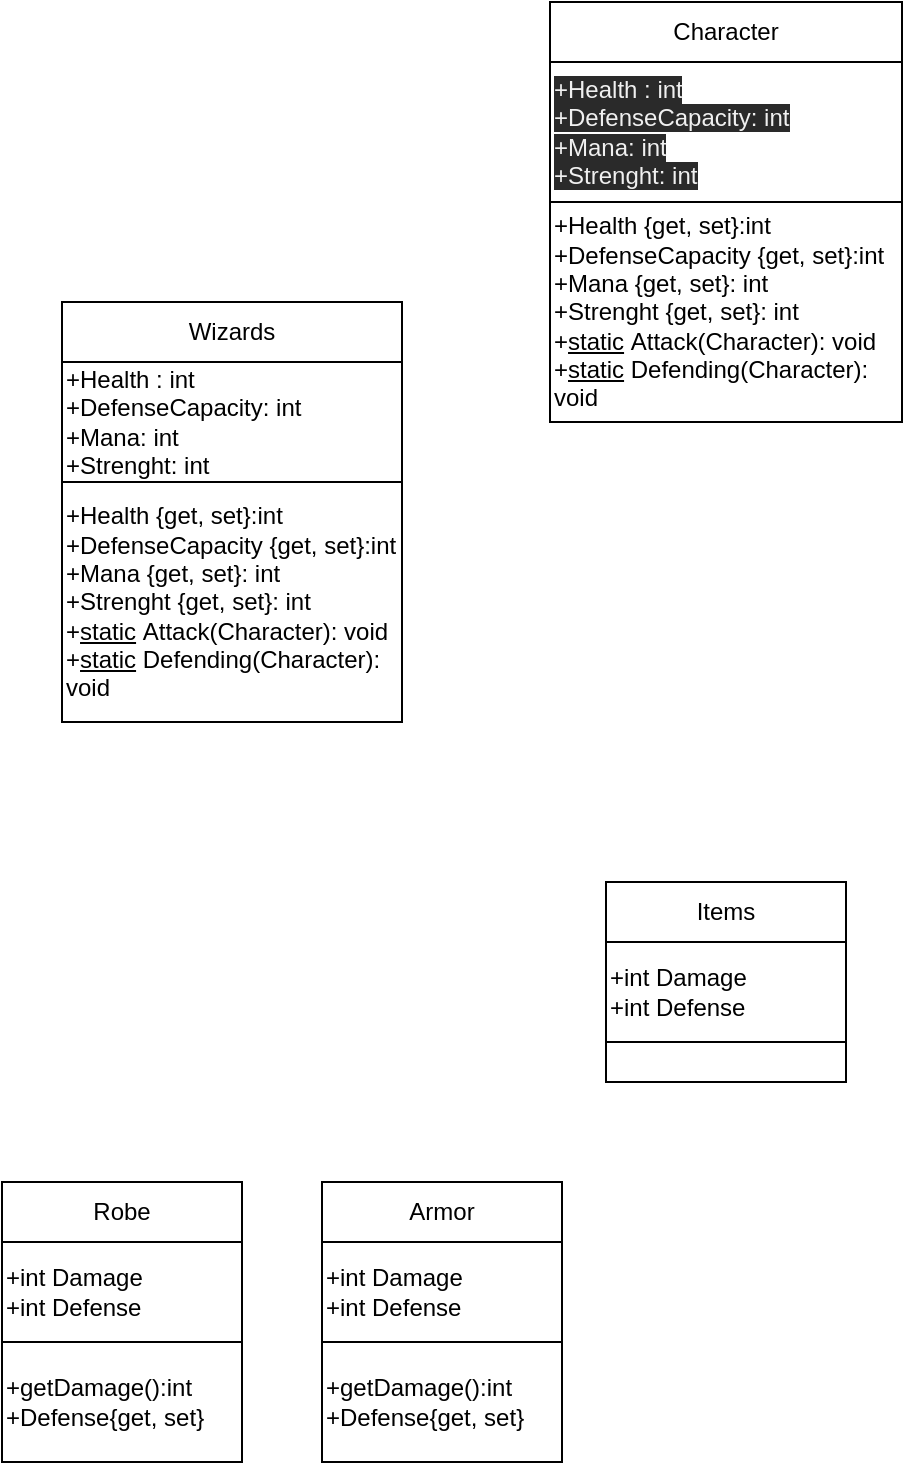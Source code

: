 <mxfile>
    <diagram id="Tqwg_P7qZuKmVrcme2aD" name="Página-1">
        <mxGraphModel dx="990" dy="566" grid="1" gridSize="10" guides="1" tooltips="1" connect="1" arrows="1" fold="1" page="1" pageScale="1" pageWidth="827" pageHeight="1169" math="0" shadow="0">
            <root>
                <mxCell id="0"/>
                <mxCell id="1" parent="0"/>
                <mxCell id="2" value="Wizards" style="rounded=0;whiteSpace=wrap;html=1;" vertex="1" parent="1">
                    <mxGeometry x="50" y="180" width="170" height="30" as="geometry"/>
                </mxCell>
                <mxCell id="5" style="edgeStyle=none;html=1;exitX=0.5;exitY=0;exitDx=0;exitDy=0;" edge="1" parent="1" source="3" target="2">
                    <mxGeometry relative="1" as="geometry"/>
                </mxCell>
                <mxCell id="3" value="+Health : int&lt;br&gt;+DefenseCapacity: int&lt;br&gt;+Mana: int&lt;br&gt;+Strenght: int" style="rounded=0;whiteSpace=wrap;html=1;align=left;" vertex="1" parent="1">
                    <mxGeometry x="50" y="210" width="170" height="60" as="geometry"/>
                </mxCell>
                <mxCell id="4" value="+Health {get, set}:int&lt;br&gt;+DefenseCapacity {get, set}:int&lt;br&gt;+Mana {get, set}: int&lt;br&gt;+Strenght {get, set}: int&lt;br&gt;+&lt;u&gt;static&lt;/u&gt;&amp;nbsp;Attack(Character): void&lt;br&gt;+&lt;u&gt;static&lt;/u&gt;&amp;nbsp;Defending(Character): void" style="rounded=0;whiteSpace=wrap;html=1;align=left;" vertex="1" parent="1">
                    <mxGeometry x="50" y="270" width="170" height="120" as="geometry"/>
                </mxCell>
                <mxCell id="6" value="Items" style="rounded=0;whiteSpace=wrap;html=1;" vertex="1" parent="1">
                    <mxGeometry x="322" y="470" width="120" height="30" as="geometry"/>
                </mxCell>
                <mxCell id="7" style="edgeStyle=none;html=1;exitX=0.5;exitY=0;exitDx=0;exitDy=0;" edge="1" parent="1" source="8" target="6">
                    <mxGeometry relative="1" as="geometry"/>
                </mxCell>
                <mxCell id="8" value="+int Damage&lt;br&gt;+int Defense" style="rounded=0;whiteSpace=wrap;html=1;align=left;" vertex="1" parent="1">
                    <mxGeometry x="322" y="500" width="120" height="50" as="geometry"/>
                </mxCell>
                <mxCell id="9" value="" style="rounded=0;whiteSpace=wrap;html=1;" vertex="1" parent="1">
                    <mxGeometry x="322" y="550" width="120" height="20" as="geometry"/>
                </mxCell>
                <mxCell id="11" value="Robe" style="rounded=0;whiteSpace=wrap;html=1;" vertex="1" parent="1">
                    <mxGeometry x="20" y="620" width="120" height="30" as="geometry"/>
                </mxCell>
                <mxCell id="12" style="edgeStyle=none;html=1;exitX=0.5;exitY=0;exitDx=0;exitDy=0;" edge="1" parent="1" source="13" target="11">
                    <mxGeometry relative="1" as="geometry"/>
                </mxCell>
                <mxCell id="13" value="+int Damage&lt;br&gt;+int Defense" style="rounded=0;whiteSpace=wrap;html=1;align=left;" vertex="1" parent="1">
                    <mxGeometry x="20" y="650" width="120" height="50" as="geometry"/>
                </mxCell>
                <mxCell id="14" value="+getDamage():int&lt;br&gt;+Defense{get, set}" style="rounded=0;whiteSpace=wrap;html=1;align=left;" vertex="1" parent="1">
                    <mxGeometry x="20" y="700" width="120" height="60" as="geometry"/>
                </mxCell>
                <mxCell id="15" value="Armor" style="rounded=0;whiteSpace=wrap;html=1;" vertex="1" parent="1">
                    <mxGeometry x="180" y="620" width="120" height="30" as="geometry"/>
                </mxCell>
                <mxCell id="16" style="edgeStyle=none;html=1;exitX=0.5;exitY=0;exitDx=0;exitDy=0;" edge="1" parent="1" source="17" target="15">
                    <mxGeometry relative="1" as="geometry"/>
                </mxCell>
                <mxCell id="17" value="+int Damage&lt;br&gt;+int Defense" style="rounded=0;whiteSpace=wrap;html=1;align=left;" vertex="1" parent="1">
                    <mxGeometry x="180" y="650" width="120" height="50" as="geometry"/>
                </mxCell>
                <mxCell id="18" value="+getDamage():int&lt;br&gt;+Defense{get, set}" style="rounded=0;whiteSpace=wrap;html=1;align=left;" vertex="1" parent="1">
                    <mxGeometry x="180" y="700" width="120" height="60" as="geometry"/>
                </mxCell>
                <mxCell id="20" value="Character" style="rounded=0;whiteSpace=wrap;html=1;" vertex="1" parent="1">
                    <mxGeometry x="294" y="30" width="176" height="30" as="geometry"/>
                </mxCell>
                <mxCell id="21" style="edgeStyle=none;html=1;exitX=0.5;exitY=0;exitDx=0;exitDy=0;" edge="1" parent="1" source="22" target="20">
                    <mxGeometry relative="1" as="geometry"/>
                </mxCell>
                <mxCell id="22" value="&#10;&#10;&lt;span style=&quot;color: rgb(240, 240, 240); font-family: helvetica; font-size: 12px; font-style: normal; font-weight: 400; letter-spacing: normal; text-align: left; text-indent: 0px; text-transform: none; word-spacing: 0px; background-color: rgb(42, 42, 42); display: inline; float: none;&quot;&gt;+Health : int&lt;/span&gt;&lt;br style=&quot;color: rgb(240, 240, 240); font-family: helvetica; font-size: 12px; font-style: normal; font-weight: 400; letter-spacing: normal; text-align: left; text-indent: 0px; text-transform: none; word-spacing: 0px; background-color: rgb(42, 42, 42);&quot;&gt;&lt;span style=&quot;color: rgb(240, 240, 240); font-family: helvetica; font-size: 12px; font-style: normal; font-weight: 400; letter-spacing: normal; text-align: left; text-indent: 0px; text-transform: none; word-spacing: 0px; background-color: rgb(42, 42, 42); display: inline; float: none;&quot;&gt;+DefenseCapacity: int&lt;/span&gt;&lt;br style=&quot;color: rgb(240, 240, 240); font-family: helvetica; font-size: 12px; font-style: normal; font-weight: 400; letter-spacing: normal; text-align: left; text-indent: 0px; text-transform: none; word-spacing: 0px; background-color: rgb(42, 42, 42);&quot;&gt;&lt;span style=&quot;color: rgb(240, 240, 240); font-family: helvetica; font-size: 12px; font-style: normal; font-weight: 400; letter-spacing: normal; text-align: left; text-indent: 0px; text-transform: none; word-spacing: 0px; background-color: rgb(42, 42, 42); display: inline; float: none;&quot;&gt;+Mana: int&lt;/span&gt;&lt;br style=&quot;color: rgb(240, 240, 240); font-family: helvetica; font-size: 12px; font-style: normal; font-weight: 400; letter-spacing: normal; text-align: left; text-indent: 0px; text-transform: none; word-spacing: 0px; background-color: rgb(42, 42, 42);&quot;&gt;&lt;span style=&quot;color: rgb(240, 240, 240); font-family: helvetica; font-size: 12px; font-style: normal; font-weight: 400; letter-spacing: normal; text-align: left; text-indent: 0px; text-transform: none; word-spacing: 0px; background-color: rgb(42, 42, 42); display: inline; float: none;&quot;&gt;+Strenght: int&lt;/span&gt;&#10;&#10;" style="rounded=0;whiteSpace=wrap;html=1;align=left;" vertex="1" parent="1">
                    <mxGeometry x="294" y="60" width="176" height="70" as="geometry"/>
                </mxCell>
                <mxCell id="23" value="&lt;span&gt;+Health {get, set}:int&lt;/span&gt;&lt;br&gt;&lt;span&gt;+DefenseCapacity {get, set}:int&lt;/span&gt;&lt;br&gt;&lt;span&gt;+Mana {get, set}: int&lt;/span&gt;&lt;br&gt;&lt;span&gt;+Strenght {get, set}: int&lt;/span&gt;&lt;br&gt;&lt;span&gt;+&lt;/span&gt;&lt;u&gt;static&lt;/u&gt;&lt;span&gt;&amp;nbsp;Attack(Character): void&lt;/span&gt;&lt;br&gt;&lt;span&gt;+&lt;/span&gt;&lt;u&gt;static&lt;/u&gt;&lt;span&gt;&amp;nbsp;Defending(Character): void&lt;/span&gt;" style="rounded=0;whiteSpace=wrap;html=1;align=left;" vertex="1" parent="1">
                    <mxGeometry x="294" y="130" width="176" height="110" as="geometry"/>
                </mxCell>
            </root>
        </mxGraphModel>
    </diagram>
</mxfile>
